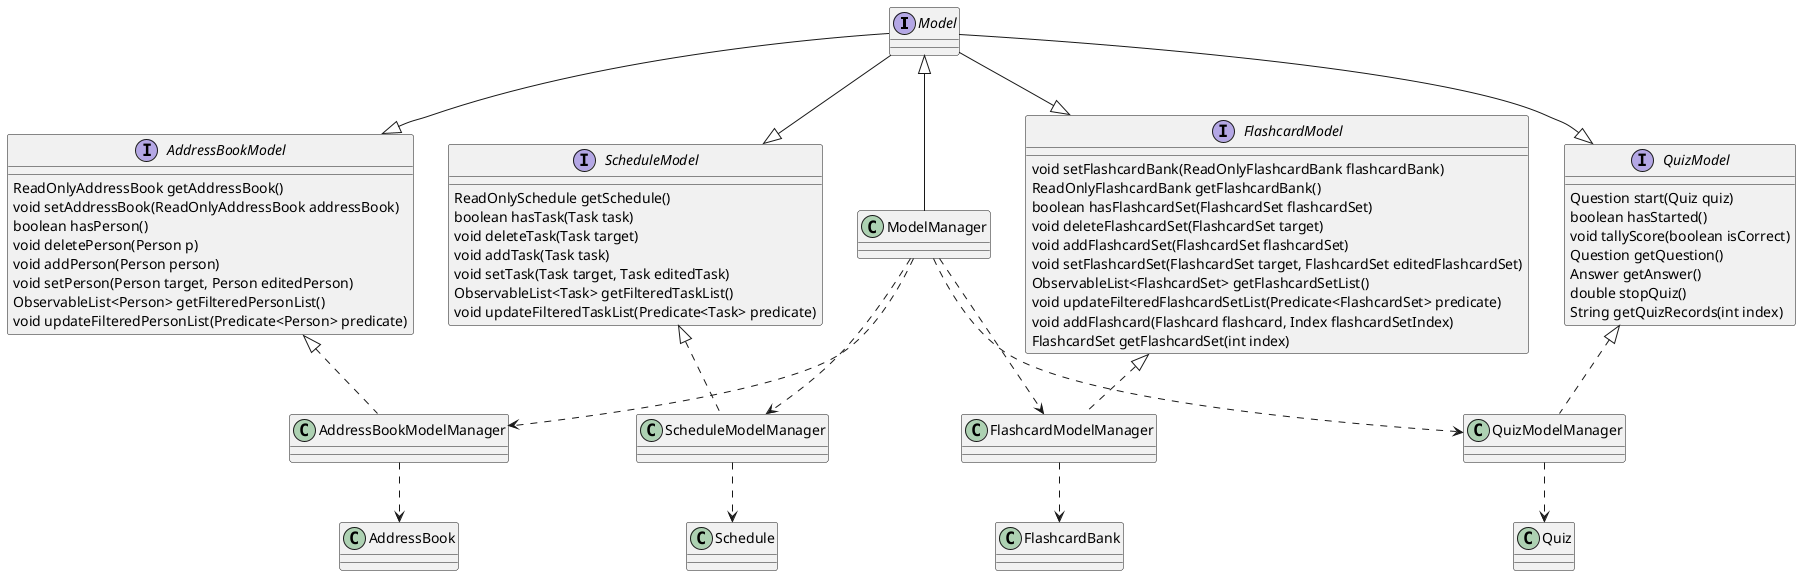 @startuml

interface Model
interface AddressBookModel
class AddressBookModelManager
interface ScheduleModel
class ScheduleModelManager
interface FlashcardModel
class FlashcardModelManager
interface QuizModel
class QuizModelManager


class AddressBook
class Schedule
class FlashcardBank
class Quiz

Model --|> AddressBookModel
Model --|> ScheduleModel
Model --|> FlashcardModel
Model --|> QuizModel

AddressBookModel <|.. AddressBookModelManager
ScheduleModel <|.. ScheduleModelManager
FlashcardModel <|.. FlashcardModelManager
QuizModel <|.. QuizModelManager

AddressBookModelManager ..> AddressBook
ScheduleModelManager ..> Schedule
FlashcardModelManager ..> FlashcardBank
QuizModelManager ..> Quiz

ModelManager ..> AddressBookModelManager
ModelManager ..> ScheduleModelManager
ModelManager ..> FlashcardModelManager
ModelManager ..> QuizModelManager
Model <|-- ModelManager

AddressBookModel : ReadOnlyAddressBook getAddressBook()
AddressBookModel : void setAddressBook(ReadOnlyAddressBook addressBook)
AddressBookModel : boolean hasPerson()
AddressBookModel : void deletePerson(Person p)
AddressBookModel : void addPerson(Person person)
AddressBookModel : void setPerson(Person target, Person editedPerson)
AddressBookModel :  ObservableList<Person> getFilteredPersonList()
AddressBookModel : void updateFilteredPersonList(Predicate<Person> predicate)

ScheduleModel : ReadOnlySchedule getSchedule()
ScheduleModel : boolean hasTask(Task task)
ScheduleModel : void deleteTask(Task target)
ScheduleModel : void addTask(Task task)
ScheduleModel : void setTask(Task target, Task editedTask)
ScheduleModel : ObservableList<Task> getFilteredTaskList()
ScheduleModel : void updateFilteredTaskList(Predicate<Task> predicate)

FlashcardModel : void setFlashcardBank(ReadOnlyFlashcardBank flashcardBank)
FlashcardModel : ReadOnlyFlashcardBank getFlashcardBank()
FlashcardModel : boolean hasFlashcardSet(FlashcardSet flashcardSet)
FlashcardModel : void deleteFlashcardSet(FlashcardSet target)
FlashcardModel : void addFlashcardSet(FlashcardSet flashcardSet)
FlashcardModel : void setFlashcardSet(FlashcardSet target, FlashcardSet editedFlashcardSet)
FlashcardModel : ObservableList<FlashcardSet> getFlashcardSetList()
FlashcardModel : void updateFilteredFlashcardSetList(Predicate<FlashcardSet> predicate)
FlashcardModel : void addFlashcard(Flashcard flashcard, Index flashcardSetIndex)
FlashcardModel : FlashcardSet getFlashcardSet(int index)

QuizModel : Question start(Quiz quiz)
QuizModel : boolean hasStarted()
QuizModel : void tallyScore(boolean isCorrect)
QuizModel : Question getQuestion()
QuizModel : Answer getAnswer()
QuizModel : double stopQuiz()
QuizModel : String getQuizRecords(int index)



@enduml